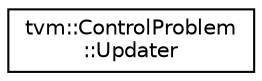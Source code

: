 digraph "Graphical Class Hierarchy"
{
  edge [fontname="Helvetica",fontsize="10",labelfontname="Helvetica",labelfontsize="10"];
  node [fontname="Helvetica",fontsize="10",shape=record];
  rankdir="LR";
  Node0 [label="tvm::ControlProblem\l::Updater",height=0.2,width=0.4,color="black", fillcolor="white", style="filled",URL="$classtvm_1_1ControlProblem_1_1Updater.html"];
}
